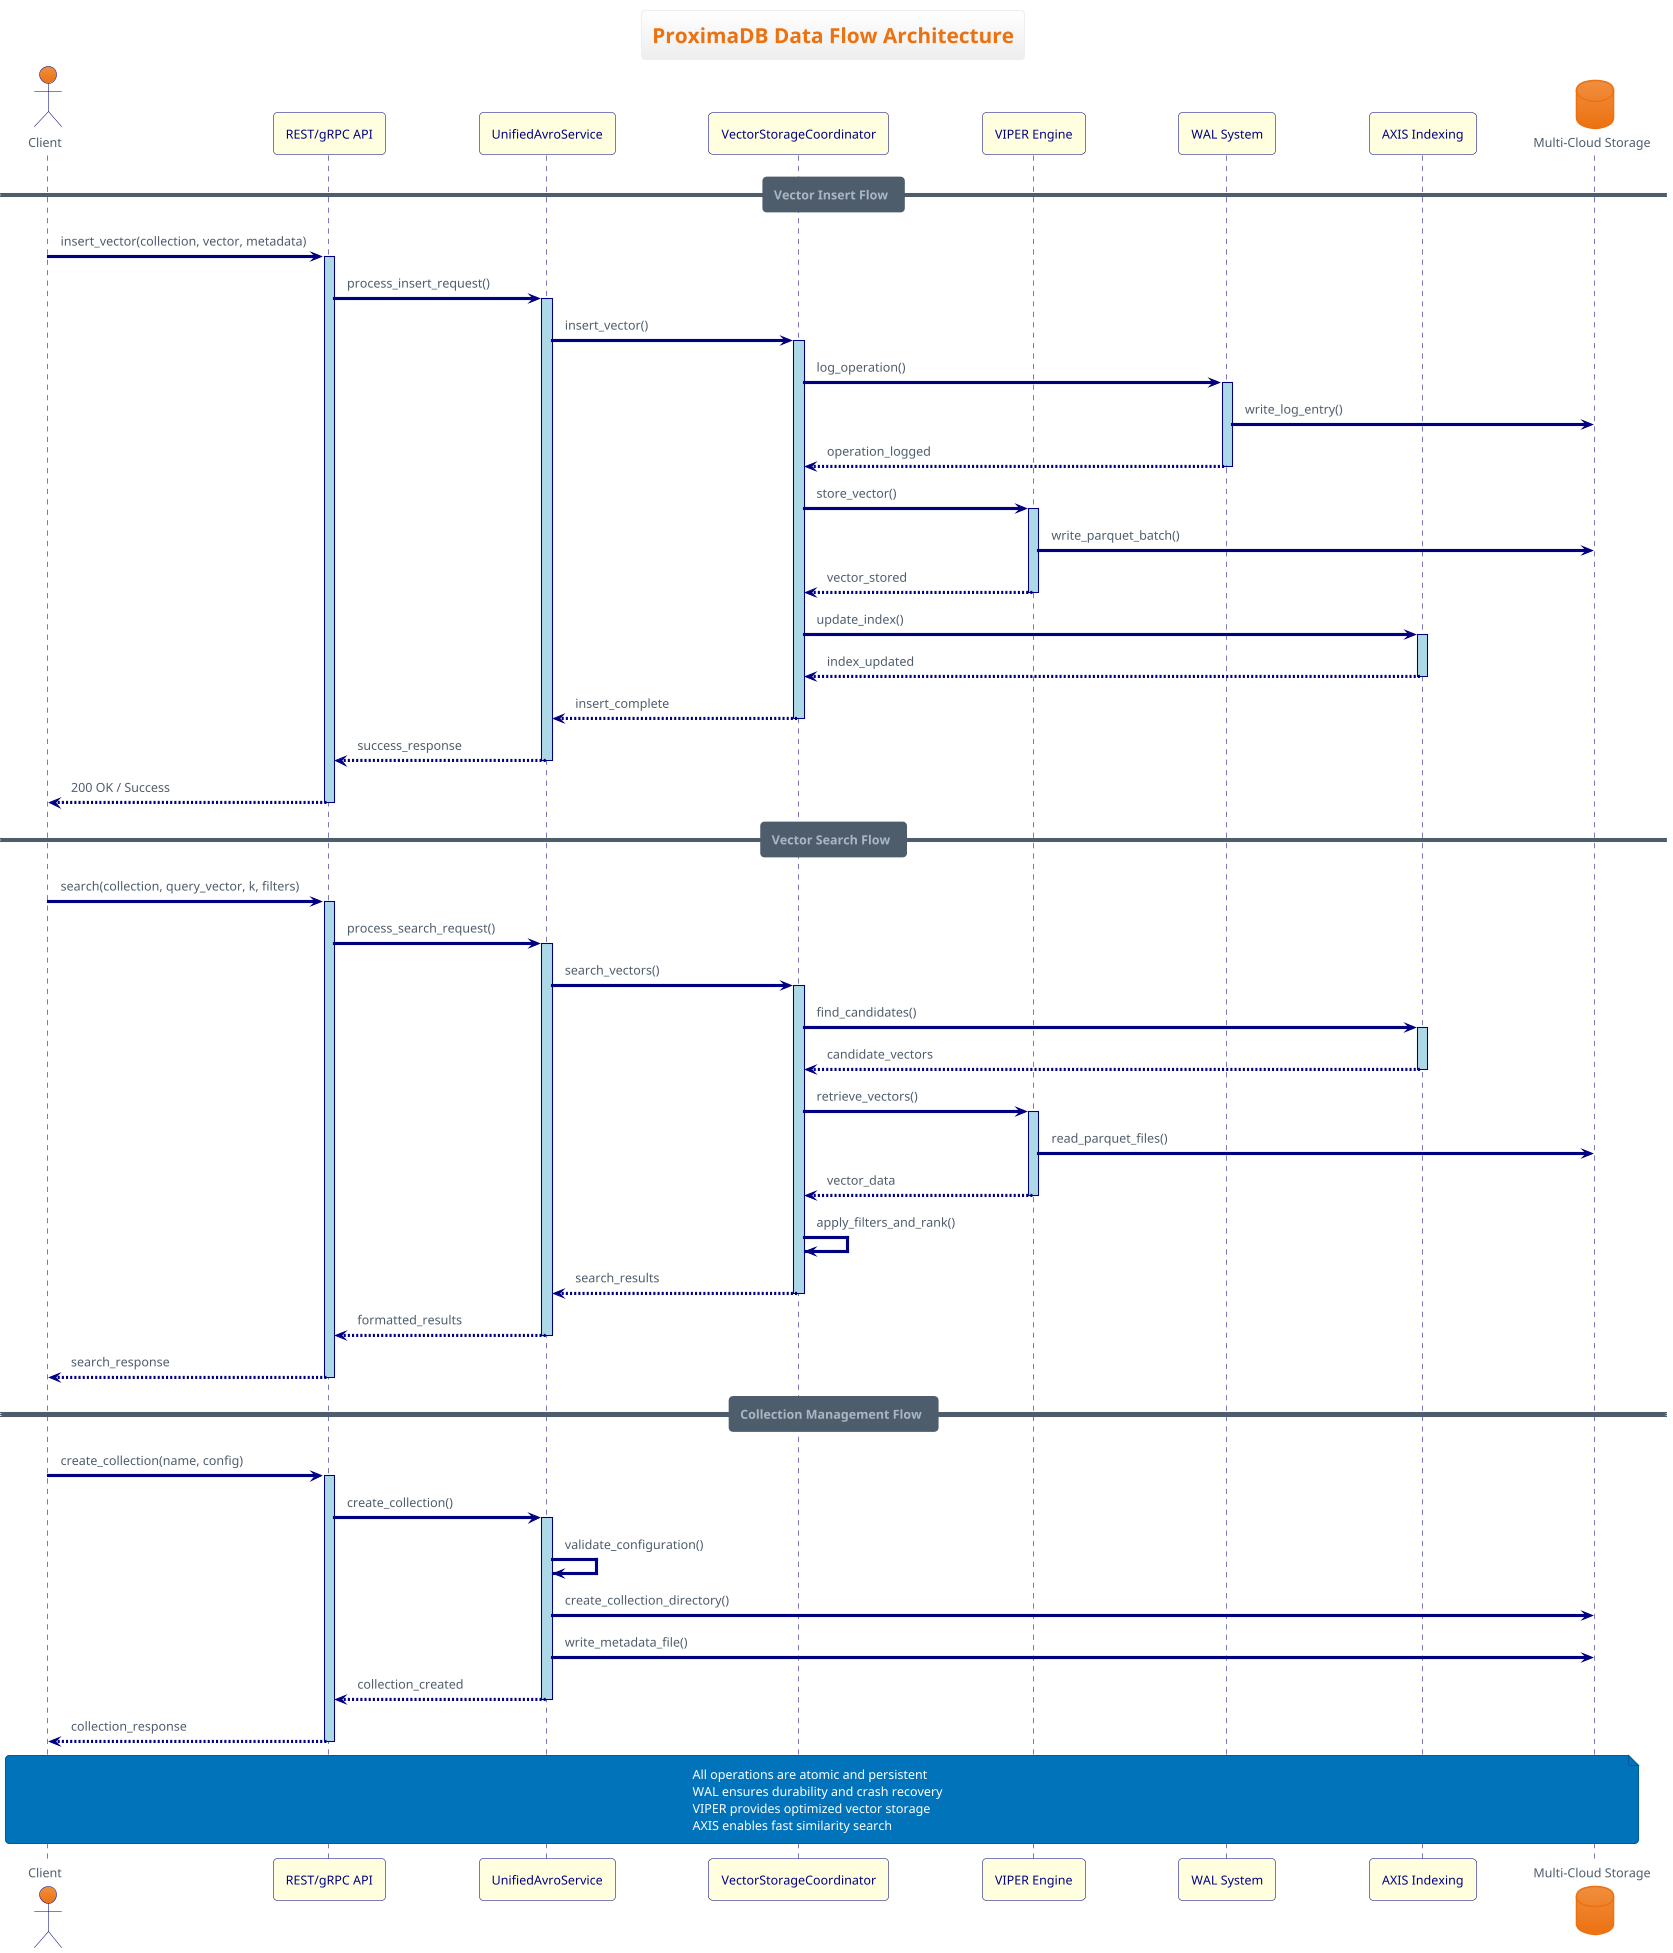 @startuml ProximaDB_Data_Flow
!theme aws-orange
title ProximaDB Data Flow Architecture

skinparam sequence {
    ArrowColor Navy
    ActorBorderColor Navy
    LifeLineBorderColor Navy
    LifeLineBackgroundColor LightBlue
    ParticipantBorderColor Navy
    ParticipantBackgroundColor LightYellow
    ParticipantFontColor Navy
}

actor "Client" as client
participant "REST/gRPC API" as api
participant "UnifiedAvroService" as service
participant "VectorStorageCoordinator" as coordinator
participant "VIPER Engine" as viper
participant "WAL System" as wal
participant "AXIS Indexing" as axis
database "Multi-Cloud Storage" as storage

== Vector Insert Flow ==
client -> api : insert_vector(collection, vector, metadata)
activate api

api -> service : process_insert_request()
activate service

service -> coordinator : insert_vector()
activate coordinator

coordinator -> wal : log_operation()
activate wal
wal -> storage : write_log_entry()
wal --> coordinator : operation_logged
deactivate wal

coordinator -> viper : store_vector()
activate viper
viper -> storage : write_parquet_batch()
viper --> coordinator : vector_stored
deactivate viper

coordinator -> axis : update_index()
activate axis
axis --> coordinator : index_updated
deactivate axis

coordinator --> service : insert_complete
deactivate coordinator

service --> api : success_response
deactivate service

api --> client : 200 OK / Success
deactivate api

== Vector Search Flow ==
client -> api : search(collection, query_vector, k, filters)
activate api

api -> service : process_search_request()
activate service

service -> coordinator : search_vectors()
activate coordinator

coordinator -> axis : find_candidates()
activate axis
axis --> coordinator : candidate_vectors
deactivate axis

coordinator -> viper : retrieve_vectors()
activate viper
viper -> storage : read_parquet_files()
viper --> coordinator : vector_data
deactivate viper

coordinator -> coordinator : apply_filters_and_rank()
coordinator --> service : search_results
deactivate coordinator

service --> api : formatted_results
deactivate service

api --> client : search_response
deactivate api

== Collection Management Flow ==
client -> api : create_collection(name, config)
activate api

api -> service : create_collection()
activate service

service -> service : validate_configuration()
service -> storage : create_collection_directory()
service -> storage : write_metadata_file()
service --> api : collection_created
deactivate service

api --> client : collection_response
deactivate api

note over client, storage
  All operations are atomic and persistent
  WAL ensures durability and crash recovery
  VIPER provides optimized vector storage
  AXIS enables fast similarity search
end note

@enduml